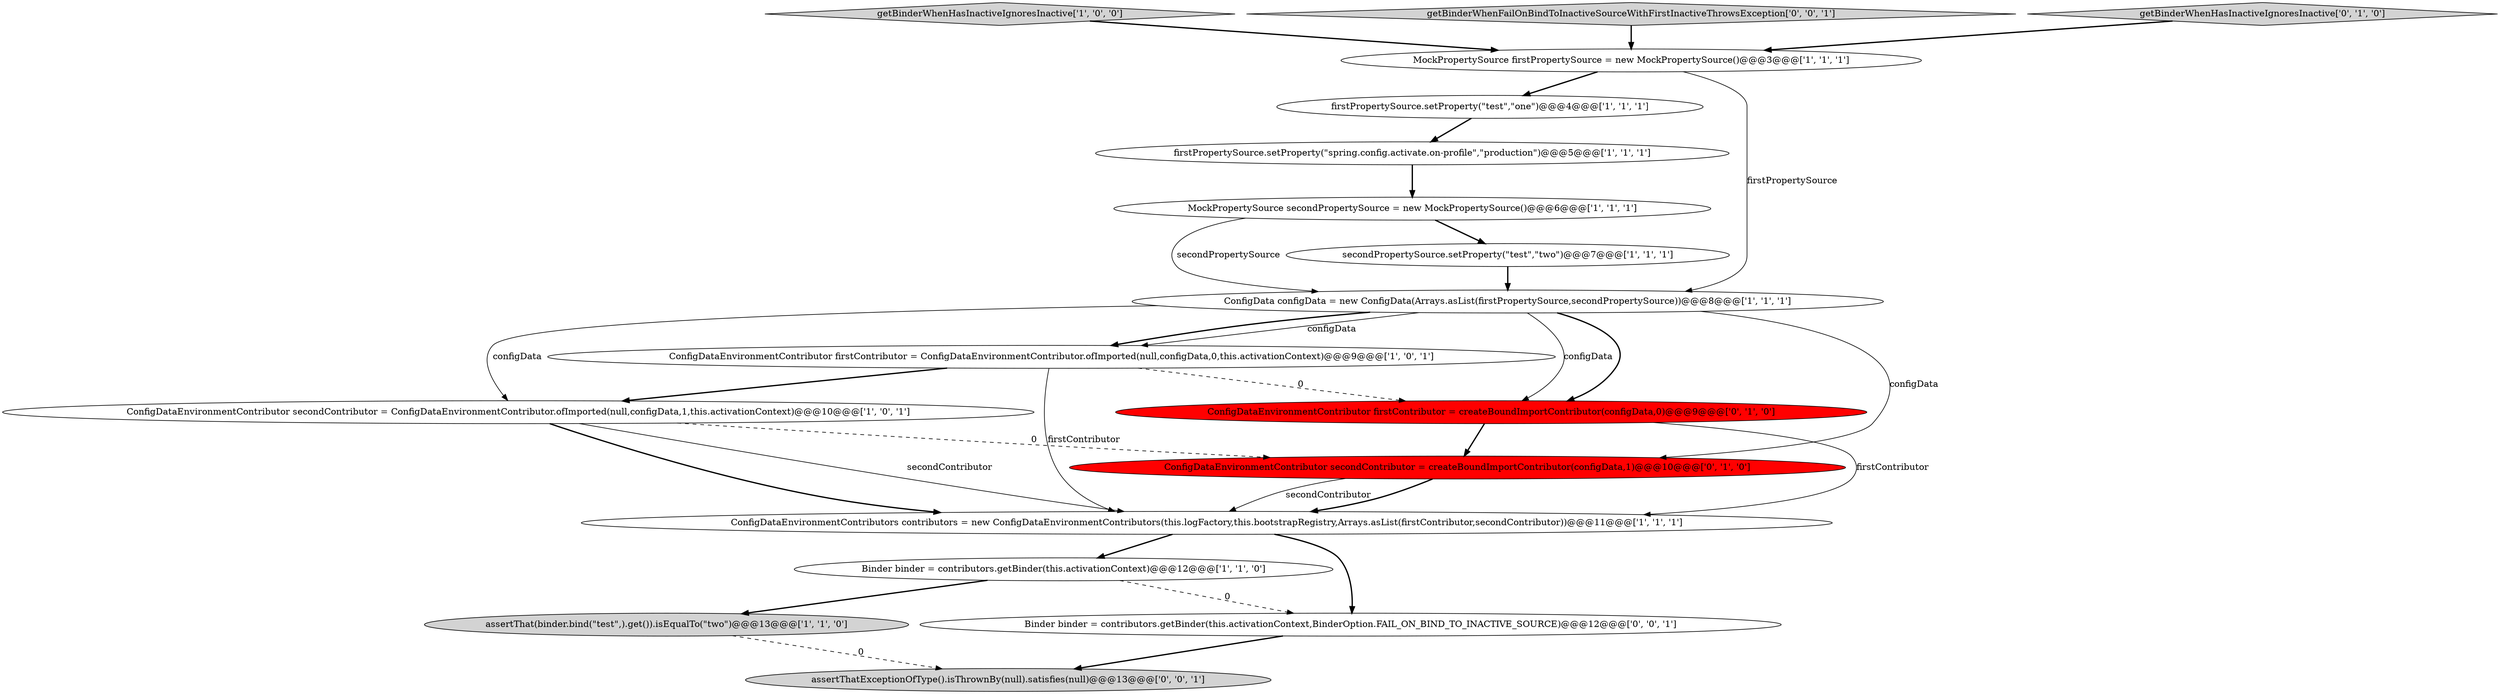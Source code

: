 digraph {
1 [style = filled, label = "firstPropertySource.setProperty(\"test\",\"one\")@@@4@@@['1', '1', '1']", fillcolor = white, shape = ellipse image = "AAA0AAABBB1BBB"];
3 [style = filled, label = "MockPropertySource secondPropertySource = new MockPropertySource()@@@6@@@['1', '1', '1']", fillcolor = white, shape = ellipse image = "AAA0AAABBB1BBB"];
0 [style = filled, label = "assertThat(binder.bind(\"test\",).get()).isEqualTo(\"two\")@@@13@@@['1', '1', '0']", fillcolor = lightgray, shape = ellipse image = "AAA0AAABBB1BBB"];
8 [style = filled, label = "ConfigDataEnvironmentContributor secondContributor = ConfigDataEnvironmentContributor.ofImported(null,configData,1,this.activationContext)@@@10@@@['1', '0', '1']", fillcolor = white, shape = ellipse image = "AAA0AAABBB1BBB"];
12 [style = filled, label = "ConfigDataEnvironmentContributor firstContributor = createBoundImportContributor(configData,0)@@@9@@@['0', '1', '0']", fillcolor = red, shape = ellipse image = "AAA1AAABBB2BBB"];
9 [style = filled, label = "ConfigData configData = new ConfigData(Arrays.asList(firstPropertySource,secondPropertySource))@@@8@@@['1', '1', '1']", fillcolor = white, shape = ellipse image = "AAA0AAABBB1BBB"];
2 [style = filled, label = "getBinderWhenHasInactiveIgnoresInactive['1', '0', '0']", fillcolor = lightgray, shape = diamond image = "AAA0AAABBB1BBB"];
14 [style = filled, label = "ConfigDataEnvironmentContributor secondContributor = createBoundImportContributor(configData,1)@@@10@@@['0', '1', '0']", fillcolor = red, shape = ellipse image = "AAA1AAABBB2BBB"];
7 [style = filled, label = "ConfigDataEnvironmentContributor firstContributor = ConfigDataEnvironmentContributor.ofImported(null,configData,0,this.activationContext)@@@9@@@['1', '0', '1']", fillcolor = white, shape = ellipse image = "AAA0AAABBB1BBB"];
6 [style = filled, label = "ConfigDataEnvironmentContributors contributors = new ConfigDataEnvironmentContributors(this.logFactory,this.bootstrapRegistry,Arrays.asList(firstContributor,secondContributor))@@@11@@@['1', '1', '1']", fillcolor = white, shape = ellipse image = "AAA0AAABBB1BBB"];
15 [style = filled, label = "getBinderWhenFailOnBindToInactiveSourceWithFirstInactiveThrowsException['0', '0', '1']", fillcolor = lightgray, shape = diamond image = "AAA0AAABBB3BBB"];
17 [style = filled, label = "Binder binder = contributors.getBinder(this.activationContext,BinderOption.FAIL_ON_BIND_TO_INACTIVE_SOURCE)@@@12@@@['0', '0', '1']", fillcolor = white, shape = ellipse image = "AAA0AAABBB3BBB"];
13 [style = filled, label = "getBinderWhenHasInactiveIgnoresInactive['0', '1', '0']", fillcolor = lightgray, shape = diamond image = "AAA0AAABBB2BBB"];
16 [style = filled, label = "assertThatExceptionOfType().isThrownBy(null).satisfies(null)@@@13@@@['0', '0', '1']", fillcolor = lightgray, shape = ellipse image = "AAA0AAABBB3BBB"];
10 [style = filled, label = "Binder binder = contributors.getBinder(this.activationContext)@@@12@@@['1', '1', '0']", fillcolor = white, shape = ellipse image = "AAA0AAABBB1BBB"];
11 [style = filled, label = "MockPropertySource firstPropertySource = new MockPropertySource()@@@3@@@['1', '1', '1']", fillcolor = white, shape = ellipse image = "AAA0AAABBB1BBB"];
5 [style = filled, label = "firstPropertySource.setProperty(\"spring.config.activate.on-profile\",\"production\")@@@5@@@['1', '1', '1']", fillcolor = white, shape = ellipse image = "AAA0AAABBB1BBB"];
4 [style = filled, label = "secondPropertySource.setProperty(\"test\",\"two\")@@@7@@@['1', '1', '1']", fillcolor = white, shape = ellipse image = "AAA0AAABBB1BBB"];
1->5 [style = bold, label=""];
5->3 [style = bold, label=""];
4->9 [style = bold, label=""];
6->17 [style = bold, label=""];
9->14 [style = solid, label="configData"];
9->12 [style = solid, label="configData"];
11->1 [style = bold, label=""];
7->6 [style = solid, label="firstContributor"];
0->16 [style = dashed, label="0"];
9->7 [style = solid, label="configData"];
8->6 [style = bold, label=""];
9->8 [style = solid, label="configData"];
8->14 [style = dashed, label="0"];
9->7 [style = bold, label=""];
7->8 [style = bold, label=""];
3->4 [style = bold, label=""];
13->11 [style = bold, label=""];
3->9 [style = solid, label="secondPropertySource"];
15->11 [style = bold, label=""];
12->6 [style = solid, label="firstContributor"];
6->10 [style = bold, label=""];
14->6 [style = solid, label="secondContributor"];
10->0 [style = bold, label=""];
8->6 [style = solid, label="secondContributor"];
12->14 [style = bold, label=""];
10->17 [style = dashed, label="0"];
7->12 [style = dashed, label="0"];
9->12 [style = bold, label=""];
11->9 [style = solid, label="firstPropertySource"];
2->11 [style = bold, label=""];
14->6 [style = bold, label=""];
17->16 [style = bold, label=""];
}
